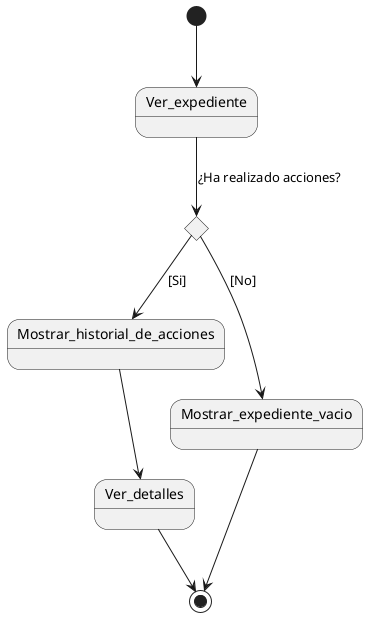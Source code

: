 @startuml CU#6
[*] --> Ver_expediente
state a <<choice>>

Ver_expediente--> a:¿Ha realizado acciones?
a-->Mostrar_historial_de_acciones: [Si]
a-->Mostrar_expediente_vacio: [No]
Mostrar_historial_de_acciones-->Ver_detalles

Ver_detalles --> [*]
Mostrar_expediente_vacio --> [*]
@enduml